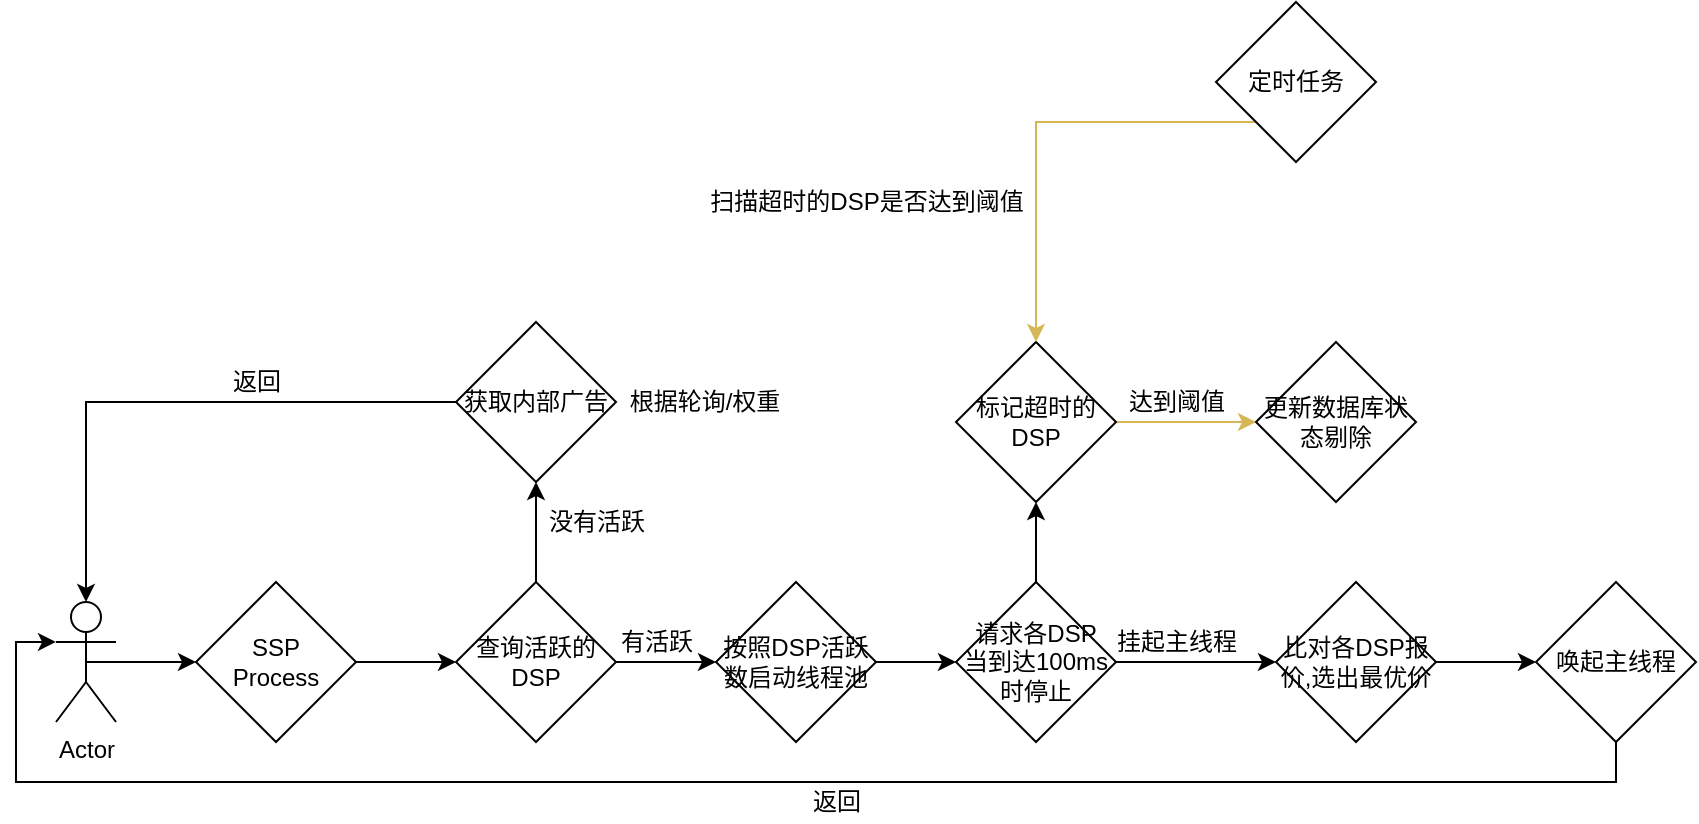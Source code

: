 <mxfile version="17.1.5" type="github">
  <diagram id="C5RBs43oDa-KdzZeNtuy" name="Page-1">
    <mxGraphModel dx="1426" dy="842" grid="1" gridSize="10" guides="1" tooltips="1" connect="1" arrows="1" fold="1" page="1" pageScale="1" pageWidth="827" pageHeight="1169" math="0" shadow="0">
      <root>
        <mxCell id="WIyWlLk6GJQsqaUBKTNV-0" />
        <mxCell id="WIyWlLk6GJQsqaUBKTNV-1" parent="WIyWlLk6GJQsqaUBKTNV-0" />
        <mxCell id="johIe5ZESay3oBGV9QlK-3" style="edgeStyle=orthogonalEdgeStyle;rounded=0;orthogonalLoop=1;jettySize=auto;html=1;exitX=0.5;exitY=0.5;exitDx=0;exitDy=0;exitPerimeter=0;" edge="1" parent="WIyWlLk6GJQsqaUBKTNV-1" source="johIe5ZESay3oBGV9QlK-1">
          <mxGeometry relative="1" as="geometry">
            <mxPoint x="180" y="340" as="targetPoint" />
          </mxGeometry>
        </mxCell>
        <mxCell id="johIe5ZESay3oBGV9QlK-1" value="Actor" style="shape=umlActor;verticalLabelPosition=bottom;verticalAlign=top;html=1;outlineConnect=0;" vertex="1" parent="WIyWlLk6GJQsqaUBKTNV-1">
          <mxGeometry x="110" y="310" width="30" height="60" as="geometry" />
        </mxCell>
        <mxCell id="johIe5ZESay3oBGV9QlK-5" style="edgeStyle=orthogonalEdgeStyle;rounded=0;orthogonalLoop=1;jettySize=auto;html=1;exitX=1;exitY=0.5;exitDx=0;exitDy=0;" edge="1" parent="WIyWlLk6GJQsqaUBKTNV-1" source="johIe5ZESay3oBGV9QlK-4">
          <mxGeometry relative="1" as="geometry">
            <mxPoint x="310" y="340" as="targetPoint" />
          </mxGeometry>
        </mxCell>
        <mxCell id="johIe5ZESay3oBGV9QlK-4" value="SSP&lt;br&gt;Process" style="rhombus;whiteSpace=wrap;html=1;" vertex="1" parent="WIyWlLk6GJQsqaUBKTNV-1">
          <mxGeometry x="180" y="300" width="80" height="80" as="geometry" />
        </mxCell>
        <mxCell id="johIe5ZESay3oBGV9QlK-8" value="" style="edgeStyle=orthogonalEdgeStyle;rounded=0;orthogonalLoop=1;jettySize=auto;html=1;" edge="1" parent="WIyWlLk6GJQsqaUBKTNV-1" source="johIe5ZESay3oBGV9QlK-6" target="johIe5ZESay3oBGV9QlK-7">
          <mxGeometry relative="1" as="geometry" />
        </mxCell>
        <mxCell id="johIe5ZESay3oBGV9QlK-15" style="edgeStyle=orthogonalEdgeStyle;rounded=0;orthogonalLoop=1;jettySize=auto;html=1;exitX=1;exitY=0.5;exitDx=0;exitDy=0;" edge="1" parent="WIyWlLk6GJQsqaUBKTNV-1" source="johIe5ZESay3oBGV9QlK-6">
          <mxGeometry relative="1" as="geometry">
            <mxPoint x="440" y="340" as="targetPoint" />
          </mxGeometry>
        </mxCell>
        <mxCell id="johIe5ZESay3oBGV9QlK-6" value="查询活跃的DSP" style="rhombus;whiteSpace=wrap;html=1;" vertex="1" parent="WIyWlLk6GJQsqaUBKTNV-1">
          <mxGeometry x="310" y="300" width="80" height="80" as="geometry" />
        </mxCell>
        <mxCell id="johIe5ZESay3oBGV9QlK-13" style="edgeStyle=orthogonalEdgeStyle;rounded=0;orthogonalLoop=1;jettySize=auto;html=1;exitX=0;exitY=0.5;exitDx=0;exitDy=0;entryX=0.5;entryY=0;entryDx=0;entryDy=0;entryPerimeter=0;" edge="1" parent="WIyWlLk6GJQsqaUBKTNV-1" source="johIe5ZESay3oBGV9QlK-7" target="johIe5ZESay3oBGV9QlK-1">
          <mxGeometry relative="1" as="geometry" />
        </mxCell>
        <mxCell id="johIe5ZESay3oBGV9QlK-7" value="获取内部广告" style="rhombus;whiteSpace=wrap;html=1;" vertex="1" parent="WIyWlLk6GJQsqaUBKTNV-1">
          <mxGeometry x="310" y="170" width="80" height="80" as="geometry" />
        </mxCell>
        <mxCell id="johIe5ZESay3oBGV9QlK-9" value="没有活跃" style="text;html=1;align=center;verticalAlign=middle;resizable=0;points=[];autosize=1;strokeColor=none;fillColor=none;" vertex="1" parent="WIyWlLk6GJQsqaUBKTNV-1">
          <mxGeometry x="350" y="260" width="60" height="20" as="geometry" />
        </mxCell>
        <mxCell id="johIe5ZESay3oBGV9QlK-12" value="根据轮询/权重" style="text;html=1;align=center;verticalAlign=middle;resizable=0;points=[];autosize=1;strokeColor=none;fillColor=none;" vertex="1" parent="WIyWlLk6GJQsqaUBKTNV-1">
          <mxGeometry x="389" y="200" width="90" height="20" as="geometry" />
        </mxCell>
        <mxCell id="johIe5ZESay3oBGV9QlK-14" value="返回" style="text;html=1;align=center;verticalAlign=middle;resizable=0;points=[];autosize=1;strokeColor=none;fillColor=none;" vertex="1" parent="WIyWlLk6GJQsqaUBKTNV-1">
          <mxGeometry x="190" y="190" width="40" height="20" as="geometry" />
        </mxCell>
        <mxCell id="johIe5ZESay3oBGV9QlK-16" value="有活跃" style="text;html=1;align=center;verticalAlign=middle;resizable=0;points=[];autosize=1;strokeColor=none;fillColor=none;" vertex="1" parent="WIyWlLk6GJQsqaUBKTNV-1">
          <mxGeometry x="385" y="320" width="50" height="20" as="geometry" />
        </mxCell>
        <mxCell id="johIe5ZESay3oBGV9QlK-19" style="edgeStyle=orthogonalEdgeStyle;rounded=0;orthogonalLoop=1;jettySize=auto;html=1;exitX=1;exitY=0.5;exitDx=0;exitDy=0;" edge="1" parent="WIyWlLk6GJQsqaUBKTNV-1" source="johIe5ZESay3oBGV9QlK-17">
          <mxGeometry relative="1" as="geometry">
            <mxPoint x="560" y="340" as="targetPoint" />
          </mxGeometry>
        </mxCell>
        <mxCell id="johIe5ZESay3oBGV9QlK-17" value="按照DSP活跃数启动线程池" style="rhombus;whiteSpace=wrap;html=1;" vertex="1" parent="WIyWlLk6GJQsqaUBKTNV-1">
          <mxGeometry x="440" y="300" width="80" height="80" as="geometry" />
        </mxCell>
        <mxCell id="johIe5ZESay3oBGV9QlK-21" style="edgeStyle=orthogonalEdgeStyle;rounded=0;orthogonalLoop=1;jettySize=auto;html=1;exitX=1;exitY=0.5;exitDx=0;exitDy=0;" edge="1" parent="WIyWlLk6GJQsqaUBKTNV-1" source="johIe5ZESay3oBGV9QlK-20">
          <mxGeometry relative="1" as="geometry">
            <mxPoint x="720" y="340" as="targetPoint" />
          </mxGeometry>
        </mxCell>
        <mxCell id="johIe5ZESay3oBGV9QlK-23" style="edgeStyle=orthogonalEdgeStyle;rounded=0;orthogonalLoop=1;jettySize=auto;html=1;exitX=0.5;exitY=0;exitDx=0;exitDy=0;" edge="1" parent="WIyWlLk6GJQsqaUBKTNV-1" source="johIe5ZESay3oBGV9QlK-20">
          <mxGeometry relative="1" as="geometry">
            <mxPoint x="600" y="260" as="targetPoint" />
          </mxGeometry>
        </mxCell>
        <mxCell id="johIe5ZESay3oBGV9QlK-20" value="请求各DSP&lt;br&gt;当到达100ms时停止" style="rhombus;whiteSpace=wrap;html=1;" vertex="1" parent="WIyWlLk6GJQsqaUBKTNV-1">
          <mxGeometry x="560" y="300" width="80" height="80" as="geometry" />
        </mxCell>
        <mxCell id="johIe5ZESay3oBGV9QlK-22" value="挂起主线程" style="text;html=1;align=center;verticalAlign=middle;resizable=0;points=[];autosize=1;strokeColor=none;fillColor=none;" vertex="1" parent="WIyWlLk6GJQsqaUBKTNV-1">
          <mxGeometry x="630" y="320" width="80" height="20" as="geometry" />
        </mxCell>
        <mxCell id="johIe5ZESay3oBGV9QlK-34" style="edgeStyle=orthogonalEdgeStyle;rounded=0;orthogonalLoop=1;jettySize=auto;html=1;exitX=1;exitY=0.5;exitDx=0;exitDy=0;fillColor=#fff2cc;strokeColor=#d6b656;" edge="1" parent="WIyWlLk6GJQsqaUBKTNV-1" source="johIe5ZESay3oBGV9QlK-24">
          <mxGeometry relative="1" as="geometry">
            <mxPoint x="710" y="220" as="targetPoint" />
          </mxGeometry>
        </mxCell>
        <mxCell id="johIe5ZESay3oBGV9QlK-24" value="标记超时的DSP" style="rhombus;whiteSpace=wrap;html=1;" vertex="1" parent="WIyWlLk6GJQsqaUBKTNV-1">
          <mxGeometry x="560" y="180" width="80" height="80" as="geometry" />
        </mxCell>
        <mxCell id="johIe5ZESay3oBGV9QlK-27" style="edgeStyle=orthogonalEdgeStyle;rounded=0;orthogonalLoop=1;jettySize=auto;html=1;exitX=1;exitY=0.5;exitDx=0;exitDy=0;" edge="1" parent="WIyWlLk6GJQsqaUBKTNV-1" source="johIe5ZESay3oBGV9QlK-26">
          <mxGeometry relative="1" as="geometry">
            <mxPoint x="850" y="340" as="targetPoint" />
          </mxGeometry>
        </mxCell>
        <mxCell id="johIe5ZESay3oBGV9QlK-26" value="比对各DSP报价,选出最优价" style="rhombus;whiteSpace=wrap;html=1;" vertex="1" parent="WIyWlLk6GJQsqaUBKTNV-1">
          <mxGeometry x="720" y="300" width="80" height="80" as="geometry" />
        </mxCell>
        <mxCell id="johIe5ZESay3oBGV9QlK-29" style="edgeStyle=orthogonalEdgeStyle;rounded=0;orthogonalLoop=1;jettySize=auto;html=1;exitX=0.5;exitY=1;exitDx=0;exitDy=0;entryX=0;entryY=0.333;entryDx=0;entryDy=0;entryPerimeter=0;" edge="1" parent="WIyWlLk6GJQsqaUBKTNV-1" source="johIe5ZESay3oBGV9QlK-28" target="johIe5ZESay3oBGV9QlK-1">
          <mxGeometry relative="1" as="geometry">
            <Array as="points">
              <mxPoint x="890" y="400" />
              <mxPoint x="90" y="400" />
              <mxPoint x="90" y="330" />
            </Array>
          </mxGeometry>
        </mxCell>
        <mxCell id="johIe5ZESay3oBGV9QlK-28" value="唤起主线程" style="rhombus;whiteSpace=wrap;html=1;" vertex="1" parent="WIyWlLk6GJQsqaUBKTNV-1">
          <mxGeometry x="850" y="300" width="80" height="80" as="geometry" />
        </mxCell>
        <mxCell id="johIe5ZESay3oBGV9QlK-30" value="返回" style="text;html=1;align=center;verticalAlign=middle;resizable=0;points=[];autosize=1;strokeColor=none;fillColor=none;" vertex="1" parent="WIyWlLk6GJQsqaUBKTNV-1">
          <mxGeometry x="480" y="400" width="40" height="20" as="geometry" />
        </mxCell>
        <mxCell id="johIe5ZESay3oBGV9QlK-32" style="edgeStyle=orthogonalEdgeStyle;rounded=0;orthogonalLoop=1;jettySize=auto;html=1;exitX=0;exitY=1;exitDx=0;exitDy=0;entryX=0.5;entryY=0;entryDx=0;entryDy=0;fillColor=#fff2cc;strokeColor=#d6b656;" edge="1" parent="WIyWlLk6GJQsqaUBKTNV-1" source="johIe5ZESay3oBGV9QlK-31" target="johIe5ZESay3oBGV9QlK-24">
          <mxGeometry relative="1" as="geometry" />
        </mxCell>
        <mxCell id="johIe5ZESay3oBGV9QlK-31" value="定时任务" style="rhombus;whiteSpace=wrap;html=1;" vertex="1" parent="WIyWlLk6GJQsqaUBKTNV-1">
          <mxGeometry x="690" y="10" width="80" height="80" as="geometry" />
        </mxCell>
        <mxCell id="johIe5ZESay3oBGV9QlK-33" value="扫描超时的DSP是否达到阈值" style="text;html=1;align=center;verticalAlign=middle;resizable=0;points=[];autosize=1;strokeColor=none;fillColor=none;" vertex="1" parent="WIyWlLk6GJQsqaUBKTNV-1">
          <mxGeometry x="430" y="100" width="170" height="20" as="geometry" />
        </mxCell>
        <mxCell id="johIe5ZESay3oBGV9QlK-35" value="更新数据库状态剔除" style="rhombus;whiteSpace=wrap;html=1;" vertex="1" parent="WIyWlLk6GJQsqaUBKTNV-1">
          <mxGeometry x="710" y="180" width="80" height="80" as="geometry" />
        </mxCell>
        <mxCell id="johIe5ZESay3oBGV9QlK-36" value="&lt;span&gt;达到阈值&lt;/span&gt;" style="text;html=1;align=center;verticalAlign=middle;resizable=0;points=[];autosize=1;strokeColor=none;fillColor=none;" vertex="1" parent="WIyWlLk6GJQsqaUBKTNV-1">
          <mxGeometry x="640" y="200" width="60" height="20" as="geometry" />
        </mxCell>
      </root>
    </mxGraphModel>
  </diagram>
</mxfile>
